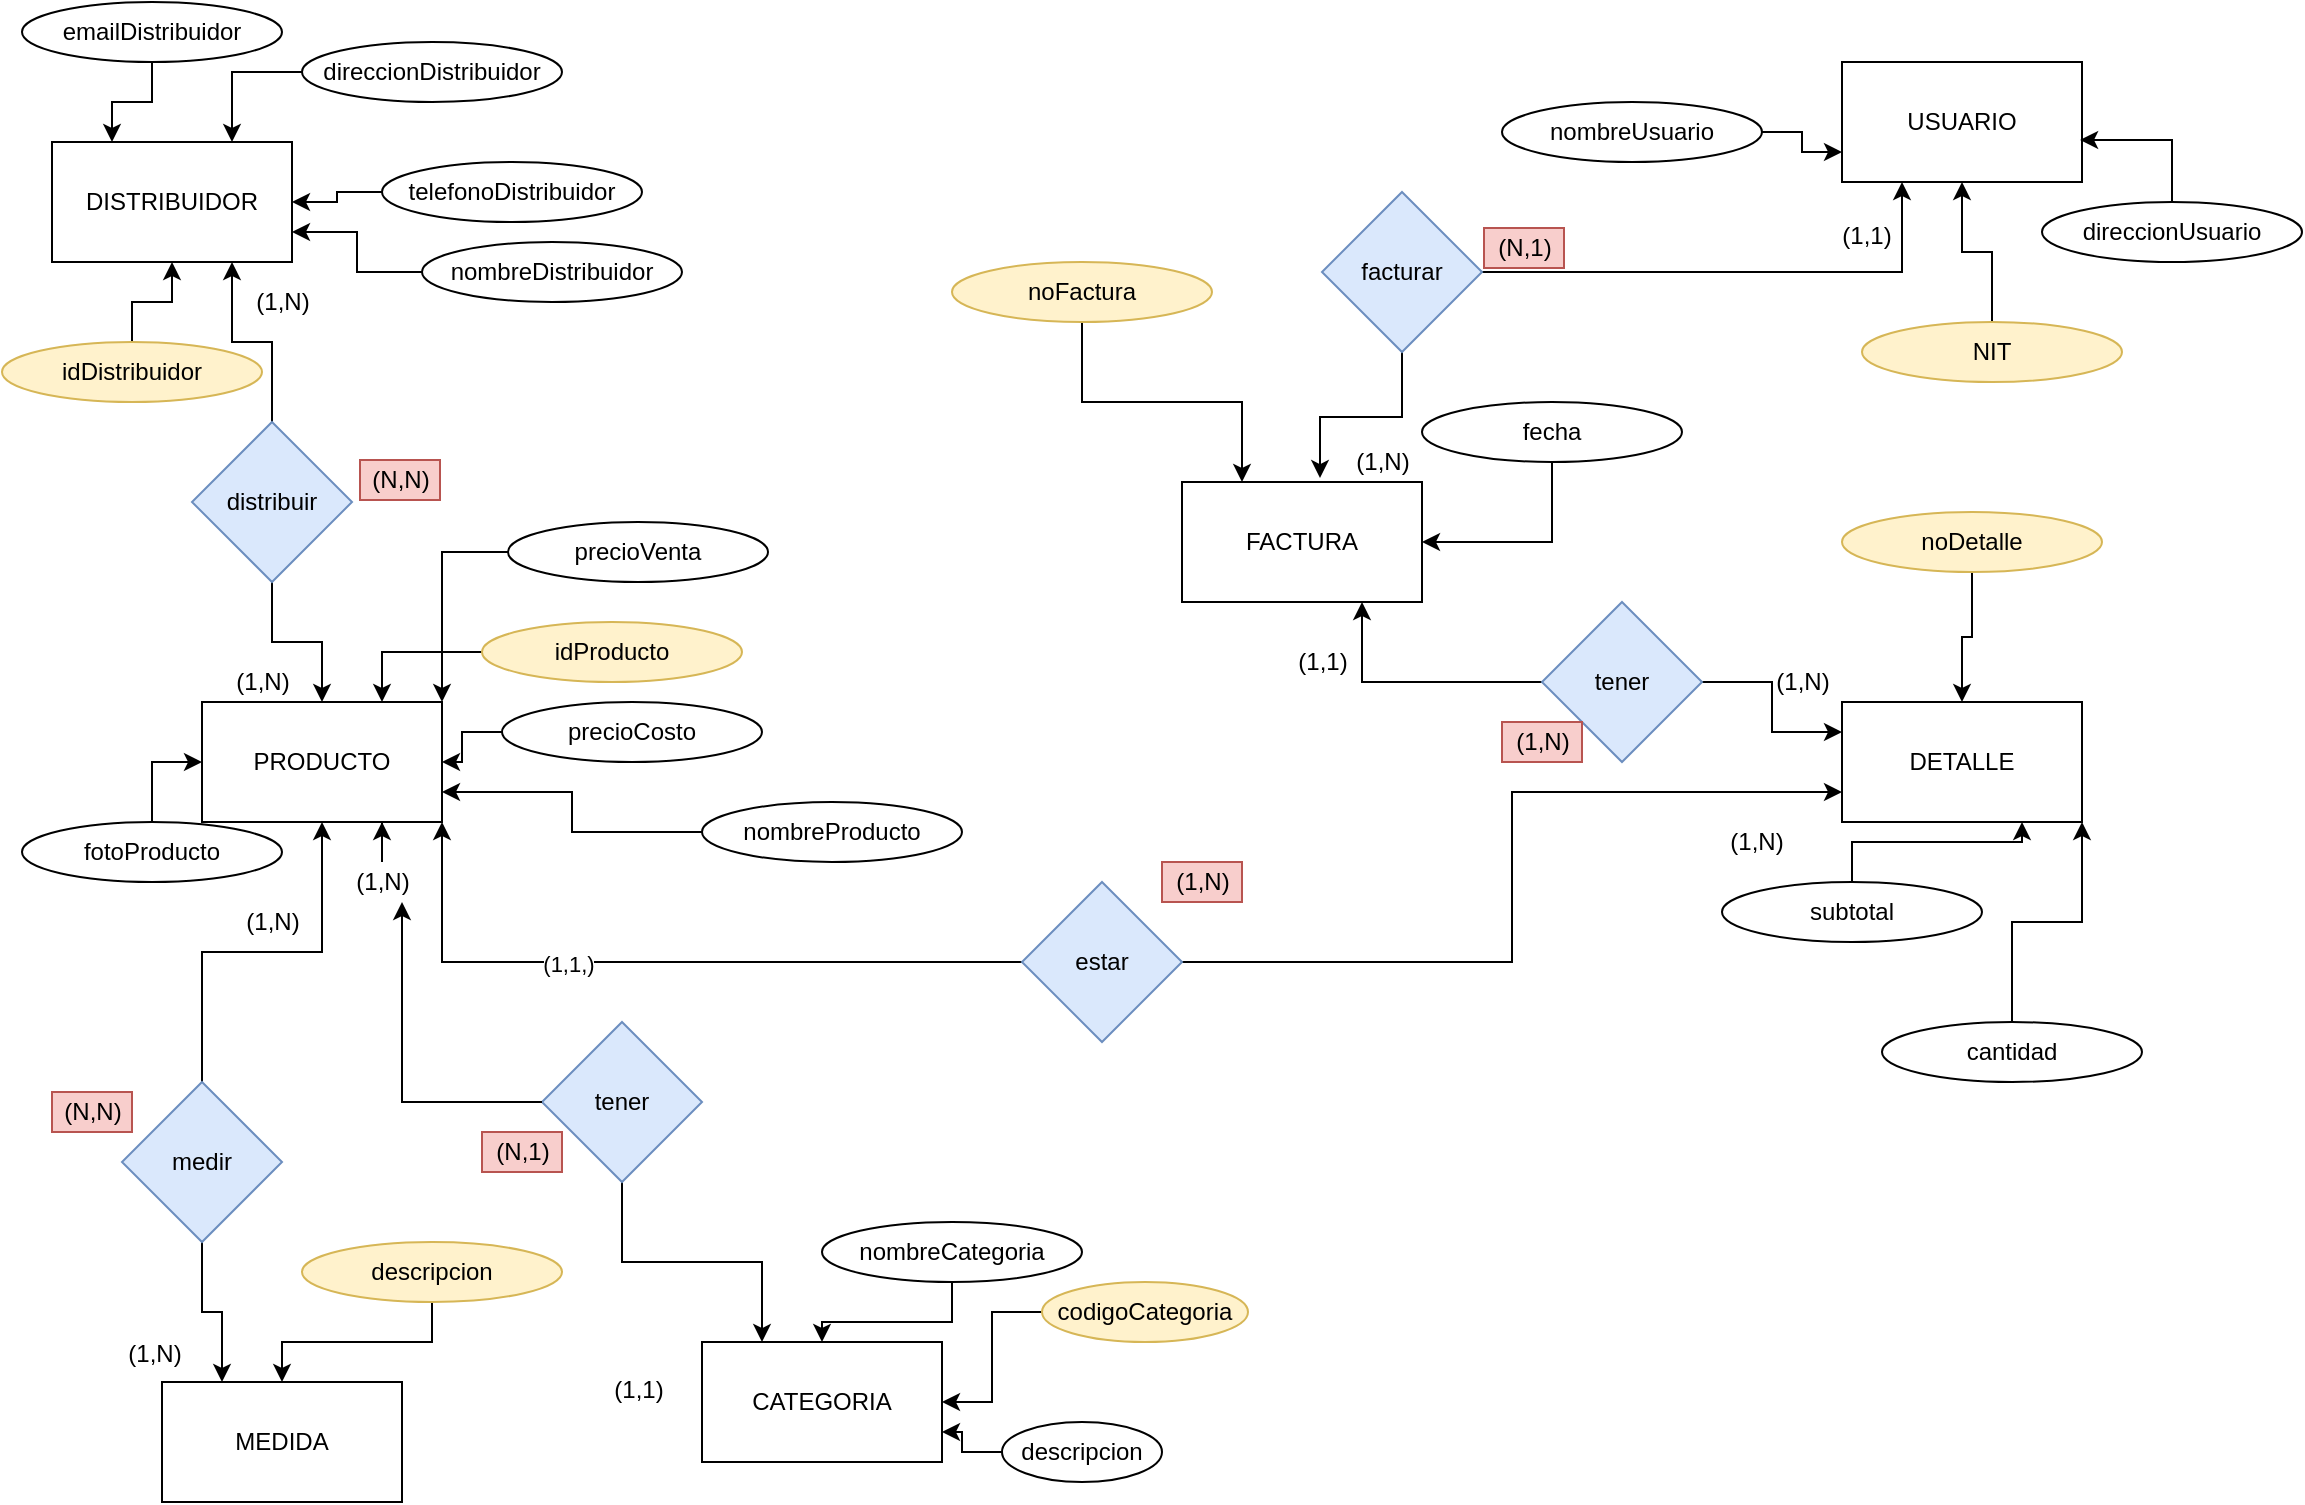<mxfile version="13.3.0" type="device"><diagram id="C5RBs43oDa-KdzZeNtuy" name="Page-1"><mxGraphModel dx="1221" dy="676" grid="1" gridSize="10" guides="1" tooltips="1" connect="1" arrows="1" fold="1" page="1" pageScale="1" pageWidth="1169" pageHeight="827" math="0" shadow="0"><root><mxCell id="WIyWlLk6GJQsqaUBKTNV-0"/><mxCell id="WIyWlLk6GJQsqaUBKTNV-1" parent="WIyWlLk6GJQsqaUBKTNV-0"/><mxCell id="LNZeqGDjm4uS-jRd60WB-1" value="FACTURA" style="rounded=0;whiteSpace=wrap;html=1;" parent="WIyWlLk6GJQsqaUBKTNV-1" vertex="1"><mxGeometry x="590" y="250" width="120" height="60" as="geometry"/></mxCell><mxCell id="LNZeqGDjm4uS-jRd60WB-2" value="MEDIDA" style="rounded=0;whiteSpace=wrap;html=1;" parent="WIyWlLk6GJQsqaUBKTNV-1" vertex="1"><mxGeometry x="80" y="700" width="120" height="60" as="geometry"/></mxCell><mxCell id="LNZeqGDjm4uS-jRd60WB-3" value="DISTRIBUIDOR" style="rounded=0;whiteSpace=wrap;html=1;" parent="WIyWlLk6GJQsqaUBKTNV-1" vertex="1"><mxGeometry x="25" y="80" width="120" height="60" as="geometry"/></mxCell><mxCell id="LNZeqGDjm4uS-jRd60WB-4" value="PRODUCTO" style="rounded=0;whiteSpace=wrap;html=1;" parent="WIyWlLk6GJQsqaUBKTNV-1" vertex="1"><mxGeometry x="100" y="360" width="120" height="60" as="geometry"/></mxCell><mxCell id="LNZeqGDjm4uS-jRd60WB-5" value="&lt;div&gt;CATEGORIA&lt;/div&gt;" style="rounded=0;whiteSpace=wrap;html=1;" parent="WIyWlLk6GJQsqaUBKTNV-1" vertex="1"><mxGeometry x="350" y="680" width="120" height="60" as="geometry"/></mxCell><mxCell id="LNZeqGDjm4uS-jRd60WB-6" value="USUARIO" style="rounded=0;whiteSpace=wrap;html=1;" parent="WIyWlLk6GJQsqaUBKTNV-1" vertex="1"><mxGeometry x="920" y="40" width="120" height="60" as="geometry"/></mxCell><mxCell id="LNZeqGDjm4uS-jRd60WB-7" value="DETALLE" style="rounded=0;whiteSpace=wrap;html=1;" parent="WIyWlLk6GJQsqaUBKTNV-1" vertex="1"><mxGeometry x="920" y="360" width="120" height="60" as="geometry"/></mxCell><mxCell id="LNZeqGDjm4uS-jRd60WB-12" style="edgeStyle=orthogonalEdgeStyle;rounded=0;orthogonalLoop=1;jettySize=auto;html=1;entryX=1;entryY=0.5;entryDx=0;entryDy=0;" parent="WIyWlLk6GJQsqaUBKTNV-1" source="LNZeqGDjm4uS-jRd60WB-8" target="LNZeqGDjm4uS-jRd60WB-5" edge="1"><mxGeometry relative="1" as="geometry"><mxPoint x="480" y="710" as="targetPoint"/></mxGeometry></mxCell><mxCell id="LNZeqGDjm4uS-jRd60WB-8" value="codigoCategoria" style="ellipse;whiteSpace=wrap;html=1;fillColor=#fff2cc;strokeColor=#d6b656;" parent="WIyWlLk6GJQsqaUBKTNV-1" vertex="1"><mxGeometry x="520" y="650" width="103" height="30" as="geometry"/></mxCell><mxCell id="LNZeqGDjm4uS-jRd60WB-11" style="edgeStyle=orthogonalEdgeStyle;rounded=0;orthogonalLoop=1;jettySize=auto;html=1;entryX=1;entryY=0.75;entryDx=0;entryDy=0;" parent="WIyWlLk6GJQsqaUBKTNV-1" source="LNZeqGDjm4uS-jRd60WB-9" target="LNZeqGDjm4uS-jRd60WB-5" edge="1"><mxGeometry relative="1" as="geometry"/></mxCell><mxCell id="LNZeqGDjm4uS-jRd60WB-9" value="descripcion" style="ellipse;whiteSpace=wrap;html=1;" parent="WIyWlLk6GJQsqaUBKTNV-1" vertex="1"><mxGeometry x="500" y="720" width="80" height="30" as="geometry"/></mxCell><mxCell id="LNZeqGDjm4uS-jRd60WB-13" style="edgeStyle=orthogonalEdgeStyle;rounded=0;orthogonalLoop=1;jettySize=auto;html=1;entryX=0.5;entryY=0;entryDx=0;entryDy=0;" parent="WIyWlLk6GJQsqaUBKTNV-1" source="LNZeqGDjm4uS-jRd60WB-10" target="LNZeqGDjm4uS-jRd60WB-5" edge="1"><mxGeometry relative="1" as="geometry"/></mxCell><mxCell id="LNZeqGDjm4uS-jRd60WB-10" value="nombreCategoria" style="ellipse;whiteSpace=wrap;html=1;" parent="WIyWlLk6GJQsqaUBKTNV-1" vertex="1"><mxGeometry x="410" y="620" width="130" height="30" as="geometry"/></mxCell><mxCell id="LNZeqGDjm4uS-jRd60WB-25" style="edgeStyle=orthogonalEdgeStyle;rounded=0;orthogonalLoop=1;jettySize=auto;html=1;entryX=1;entryY=0.75;entryDx=0;entryDy=0;" parent="WIyWlLk6GJQsqaUBKTNV-1" source="LNZeqGDjm4uS-jRd60WB-15" target="LNZeqGDjm4uS-jRd60WB-4" edge="1"><mxGeometry relative="1" as="geometry"/></mxCell><mxCell id="LNZeqGDjm4uS-jRd60WB-15" value="nombreProducto" style="ellipse;whiteSpace=wrap;html=1;" parent="WIyWlLk6GJQsqaUBKTNV-1" vertex="1"><mxGeometry x="350" y="410" width="130" height="30" as="geometry"/></mxCell><mxCell id="LNZeqGDjm4uS-jRd60WB-24" style="edgeStyle=orthogonalEdgeStyle;rounded=0;orthogonalLoop=1;jettySize=auto;html=1;entryX=1;entryY=0.5;entryDx=0;entryDy=0;" parent="WIyWlLk6GJQsqaUBKTNV-1" source="LNZeqGDjm4uS-jRd60WB-16" target="LNZeqGDjm4uS-jRd60WB-4" edge="1"><mxGeometry relative="1" as="geometry"/></mxCell><mxCell id="LNZeqGDjm4uS-jRd60WB-16" value="precioCosto" style="ellipse;whiteSpace=wrap;html=1;" parent="WIyWlLk6GJQsqaUBKTNV-1" vertex="1"><mxGeometry x="250" y="360" width="130" height="30" as="geometry"/></mxCell><mxCell id="LNZeqGDjm4uS-jRd60WB-23" style="edgeStyle=orthogonalEdgeStyle;rounded=0;orthogonalLoop=1;jettySize=auto;html=1;entryX=1;entryY=0;entryDx=0;entryDy=0;" parent="WIyWlLk6GJQsqaUBKTNV-1" source="LNZeqGDjm4uS-jRd60WB-17" target="LNZeqGDjm4uS-jRd60WB-4" edge="1"><mxGeometry relative="1" as="geometry"/></mxCell><mxCell id="LNZeqGDjm4uS-jRd60WB-17" value="precioVenta" style="ellipse;whiteSpace=wrap;html=1;" parent="WIyWlLk6GJQsqaUBKTNV-1" vertex="1"><mxGeometry x="253" y="270" width="130" height="30" as="geometry"/></mxCell><mxCell id="LNZeqGDjm4uS-jRd60WB-21" style="edgeStyle=orthogonalEdgeStyle;rounded=0;orthogonalLoop=1;jettySize=auto;html=1;entryX=0;entryY=0.5;entryDx=0;entryDy=0;" parent="WIyWlLk6GJQsqaUBKTNV-1" source="LNZeqGDjm4uS-jRd60WB-19" target="LNZeqGDjm4uS-jRd60WB-4" edge="1"><mxGeometry relative="1" as="geometry"/></mxCell><mxCell id="LNZeqGDjm4uS-jRd60WB-19" value="fotoProducto" style="ellipse;whiteSpace=wrap;html=1;" parent="WIyWlLk6GJQsqaUBKTNV-1" vertex="1"><mxGeometry x="10" y="420" width="130" height="30" as="geometry"/></mxCell><mxCell id="LNZeqGDjm4uS-jRd60WB-38" style="edgeStyle=orthogonalEdgeStyle;rounded=0;orthogonalLoop=1;jettySize=auto;html=1;entryX=1;entryY=0.75;entryDx=0;entryDy=0;" parent="WIyWlLk6GJQsqaUBKTNV-1" source="LNZeqGDjm4uS-jRd60WB-28" target="LNZeqGDjm4uS-jRd60WB-3" edge="1"><mxGeometry relative="1" as="geometry"/></mxCell><mxCell id="LNZeqGDjm4uS-jRd60WB-28" value="nombreDistribuidor" style="ellipse;whiteSpace=wrap;html=1;" parent="WIyWlLk6GJQsqaUBKTNV-1" vertex="1"><mxGeometry x="210" y="130" width="130" height="30" as="geometry"/></mxCell><mxCell id="LNZeqGDjm4uS-jRd60WB-36" style="edgeStyle=orthogonalEdgeStyle;rounded=0;orthogonalLoop=1;jettySize=auto;html=1;entryX=1;entryY=0.5;entryDx=0;entryDy=0;" parent="WIyWlLk6GJQsqaUBKTNV-1" source="LNZeqGDjm4uS-jRd60WB-29" target="LNZeqGDjm4uS-jRd60WB-3" edge="1"><mxGeometry relative="1" as="geometry"/></mxCell><mxCell id="LNZeqGDjm4uS-jRd60WB-29" value="telefonoDistribuidor" style="ellipse;whiteSpace=wrap;html=1;" parent="WIyWlLk6GJQsqaUBKTNV-1" vertex="1"><mxGeometry x="190" y="90" width="130" height="30" as="geometry"/></mxCell><mxCell id="LNZeqGDjm4uS-jRd60WB-35" style="edgeStyle=orthogonalEdgeStyle;rounded=0;orthogonalLoop=1;jettySize=auto;html=1;entryX=0.75;entryY=0;entryDx=0;entryDy=0;" parent="WIyWlLk6GJQsqaUBKTNV-1" source="LNZeqGDjm4uS-jRd60WB-30" target="LNZeqGDjm4uS-jRd60WB-3" edge="1"><mxGeometry relative="1" as="geometry"/></mxCell><mxCell id="LNZeqGDjm4uS-jRd60WB-30" value="direccionDistribuidor" style="ellipse;whiteSpace=wrap;html=1;" parent="WIyWlLk6GJQsqaUBKTNV-1" vertex="1"><mxGeometry x="150" y="30" width="130" height="30" as="geometry"/></mxCell><mxCell id="LNZeqGDjm4uS-jRd60WB-34" style="edgeStyle=orthogonalEdgeStyle;rounded=0;orthogonalLoop=1;jettySize=auto;html=1;entryX=0.25;entryY=0;entryDx=0;entryDy=0;" parent="WIyWlLk6GJQsqaUBKTNV-1" source="LNZeqGDjm4uS-jRd60WB-31" target="LNZeqGDjm4uS-jRd60WB-3" edge="1"><mxGeometry relative="1" as="geometry"/></mxCell><mxCell id="LNZeqGDjm4uS-jRd60WB-31" value="emailDistribuidor" style="ellipse;whiteSpace=wrap;html=1;" parent="WIyWlLk6GJQsqaUBKTNV-1" vertex="1"><mxGeometry x="10" y="10" width="130" height="30" as="geometry"/></mxCell><mxCell id="LNZeqGDjm4uS-jRd60WB-84" style="edgeStyle=orthogonalEdgeStyle;rounded=0;orthogonalLoop=1;jettySize=auto;html=1;entryX=0.25;entryY=0;entryDx=0;entryDy=0;" parent="WIyWlLk6GJQsqaUBKTNV-1" source="LNZeqGDjm4uS-jRd60WB-32" target="LNZeqGDjm4uS-jRd60WB-1" edge="1"><mxGeometry relative="1" as="geometry"/></mxCell><mxCell id="LNZeqGDjm4uS-jRd60WB-32" value="noFactura" style="ellipse;whiteSpace=wrap;html=1;fillColor=#fff2cc;strokeColor=#d6b656;" parent="WIyWlLk6GJQsqaUBKTNV-1" vertex="1"><mxGeometry x="475" y="140" width="130" height="30" as="geometry"/></mxCell><mxCell id="LNZeqGDjm4uS-jRd60WB-37" style="edgeStyle=orthogonalEdgeStyle;rounded=0;orthogonalLoop=1;jettySize=auto;html=1;" parent="WIyWlLk6GJQsqaUBKTNV-1" source="LNZeqGDjm4uS-jRd60WB-33" target="LNZeqGDjm4uS-jRd60WB-3" edge="1"><mxGeometry relative="1" as="geometry"/></mxCell><mxCell id="LNZeqGDjm4uS-jRd60WB-33" value="idDistribuidor" style="ellipse;whiteSpace=wrap;html=1;fillColor=#fff2cc;strokeColor=#d6b656;" parent="WIyWlLk6GJQsqaUBKTNV-1" vertex="1"><mxGeometry y="180" width="130" height="30" as="geometry"/></mxCell><mxCell id="LNZeqGDjm4uS-jRd60WB-41" style="edgeStyle=orthogonalEdgeStyle;rounded=0;orthogonalLoop=1;jettySize=auto;html=1;entryX=0.5;entryY=0;entryDx=0;entryDy=0;" parent="WIyWlLk6GJQsqaUBKTNV-1" source="LNZeqGDjm4uS-jRd60WB-40" target="LNZeqGDjm4uS-jRd60WB-2" edge="1"><mxGeometry relative="1" as="geometry"/></mxCell><mxCell id="LNZeqGDjm4uS-jRd60WB-40" value="descripcion" style="ellipse;whiteSpace=wrap;html=1;fillColor=#fff2cc;strokeColor=#d6b656;" parent="WIyWlLk6GJQsqaUBKTNV-1" vertex="1"><mxGeometry x="150" y="630" width="130" height="30" as="geometry"/></mxCell><mxCell id="LNZeqGDjm4uS-jRd60WB-46" style="edgeStyle=orthogonalEdgeStyle;rounded=0;orthogonalLoop=1;jettySize=auto;html=1;entryX=1;entryY=0.5;entryDx=0;entryDy=0;" parent="WIyWlLk6GJQsqaUBKTNV-1" source="LNZeqGDjm4uS-jRd60WB-45" target="LNZeqGDjm4uS-jRd60WB-1" edge="1"><mxGeometry relative="1" as="geometry"/></mxCell><mxCell id="LNZeqGDjm4uS-jRd60WB-45" value="fecha" style="ellipse;whiteSpace=wrap;html=1;" parent="WIyWlLk6GJQsqaUBKTNV-1" vertex="1"><mxGeometry x="710" y="210" width="130" height="30" as="geometry"/></mxCell><mxCell id="LNZeqGDjm4uS-jRd60WB-50" style="edgeStyle=orthogonalEdgeStyle;rounded=0;orthogonalLoop=1;jettySize=auto;html=1;" parent="WIyWlLk6GJQsqaUBKTNV-1" source="LNZeqGDjm4uS-jRd60WB-47" target="LNZeqGDjm4uS-jRd60WB-7" edge="1"><mxGeometry relative="1" as="geometry"/></mxCell><mxCell id="LNZeqGDjm4uS-jRd60WB-47" value="noDetalle" style="ellipse;whiteSpace=wrap;html=1;fillColor=#fff2cc;strokeColor=#d6b656;" parent="WIyWlLk6GJQsqaUBKTNV-1" vertex="1"><mxGeometry x="920" y="265" width="130" height="30" as="geometry"/></mxCell><mxCell id="LNZeqGDjm4uS-jRd60WB-49" style="edgeStyle=orthogonalEdgeStyle;rounded=0;orthogonalLoop=1;jettySize=auto;html=1;entryX=0.75;entryY=1;entryDx=0;entryDy=0;" parent="WIyWlLk6GJQsqaUBKTNV-1" source="LNZeqGDjm4uS-jRd60WB-48" target="LNZeqGDjm4uS-jRd60WB-7" edge="1"><mxGeometry relative="1" as="geometry"/></mxCell><mxCell id="LNZeqGDjm4uS-jRd60WB-48" value="subtotal" style="ellipse;whiteSpace=wrap;html=1;" parent="WIyWlLk6GJQsqaUBKTNV-1" vertex="1"><mxGeometry x="860" y="450" width="130" height="30" as="geometry"/></mxCell><mxCell id="LNZeqGDjm4uS-jRd60WB-55" style="edgeStyle=orthogonalEdgeStyle;rounded=0;orthogonalLoop=1;jettySize=auto;html=1;" parent="WIyWlLk6GJQsqaUBKTNV-1" source="LNZeqGDjm4uS-jRd60WB-51" target="LNZeqGDjm4uS-jRd60WB-6" edge="1"><mxGeometry relative="1" as="geometry"/></mxCell><mxCell id="LNZeqGDjm4uS-jRd60WB-51" value="NIT" style="ellipse;whiteSpace=wrap;html=1;fillColor=#fff2cc;strokeColor=#d6b656;" parent="WIyWlLk6GJQsqaUBKTNV-1" vertex="1"><mxGeometry x="930" y="170" width="130" height="30" as="geometry"/></mxCell><mxCell id="LNZeqGDjm4uS-jRd60WB-56" style="edgeStyle=orthogonalEdgeStyle;rounded=0;orthogonalLoop=1;jettySize=auto;html=1;entryX=0;entryY=0.75;entryDx=0;entryDy=0;" parent="WIyWlLk6GJQsqaUBKTNV-1" source="LNZeqGDjm4uS-jRd60WB-52" target="LNZeqGDjm4uS-jRd60WB-6" edge="1"><mxGeometry relative="1" as="geometry"/></mxCell><mxCell id="LNZeqGDjm4uS-jRd60WB-52" value="nombreUsuario" style="ellipse;whiteSpace=wrap;html=1;" parent="WIyWlLk6GJQsqaUBKTNV-1" vertex="1"><mxGeometry x="750" y="60" width="130" height="30" as="geometry"/></mxCell><mxCell id="LNZeqGDjm4uS-jRd60WB-54" style="edgeStyle=orthogonalEdgeStyle;rounded=0;orthogonalLoop=1;jettySize=auto;html=1;entryX=0.992;entryY=0.65;entryDx=0;entryDy=0;entryPerimeter=0;" parent="WIyWlLk6GJQsqaUBKTNV-1" source="LNZeqGDjm4uS-jRd60WB-53" target="LNZeqGDjm4uS-jRd60WB-6" edge="1"><mxGeometry relative="1" as="geometry"/></mxCell><mxCell id="LNZeqGDjm4uS-jRd60WB-53" value="direccionUsuario" style="ellipse;whiteSpace=wrap;html=1;" parent="WIyWlLk6GJQsqaUBKTNV-1" vertex="1"><mxGeometry x="1020" y="110" width="130" height="30" as="geometry"/></mxCell><mxCell id="LNZeqGDjm4uS-jRd60WB-58" style="edgeStyle=orthogonalEdgeStyle;rounded=0;orthogonalLoop=1;jettySize=auto;html=1;entryX=0.75;entryY=1;entryDx=0;entryDy=0;" parent="WIyWlLk6GJQsqaUBKTNV-1" source="LNZeqGDjm4uS-jRd60WB-57" target="LNZeqGDjm4uS-jRd60WB-3" edge="1"><mxGeometry relative="1" as="geometry"/></mxCell><mxCell id="LNZeqGDjm4uS-jRd60WB-59" style="edgeStyle=orthogonalEdgeStyle;rounded=0;orthogonalLoop=1;jettySize=auto;html=1;entryX=0.5;entryY=0;entryDx=0;entryDy=0;" parent="WIyWlLk6GJQsqaUBKTNV-1" source="LNZeqGDjm4uS-jRd60WB-57" target="LNZeqGDjm4uS-jRd60WB-4" edge="1"><mxGeometry relative="1" as="geometry"/></mxCell><mxCell id="LNZeqGDjm4uS-jRd60WB-57" value="distribuir" style="rhombus;whiteSpace=wrap;html=1;fillColor=#dae8fc;strokeColor=#6c8ebf;" parent="WIyWlLk6GJQsqaUBKTNV-1" vertex="1"><mxGeometry x="95" y="220" width="80" height="80" as="geometry"/></mxCell><mxCell id="LNZeqGDjm4uS-jRd60WB-62" style="edgeStyle=orthogonalEdgeStyle;rounded=0;orthogonalLoop=1;jettySize=auto;html=1;entryX=0.25;entryY=0;entryDx=0;entryDy=0;" parent="WIyWlLk6GJQsqaUBKTNV-1" source="LNZeqGDjm4uS-jRd60WB-61" target="LNZeqGDjm4uS-jRd60WB-5" edge="1"><mxGeometry relative="1" as="geometry"/></mxCell><mxCell id="LNZeqGDjm4uS-jRd60WB-63" style="edgeStyle=orthogonalEdgeStyle;rounded=0;orthogonalLoop=1;jettySize=auto;html=1;entryX=0.75;entryY=1;entryDx=0;entryDy=0;" parent="WIyWlLk6GJQsqaUBKTNV-1" source="LNZeqGDjm4uS-jRd60WB-66" target="LNZeqGDjm4uS-jRd60WB-4" edge="1"><mxGeometry relative="1" as="geometry"/></mxCell><mxCell id="LNZeqGDjm4uS-jRd60WB-61" value="tener" style="rhombus;whiteSpace=wrap;html=1;fillColor=#dae8fc;strokeColor=#6c8ebf;" parent="WIyWlLk6GJQsqaUBKTNV-1" vertex="1"><mxGeometry x="270" y="520" width="80" height="80" as="geometry"/></mxCell><mxCell id="LNZeqGDjm4uS-jRd60WB-65" style="edgeStyle=orthogonalEdgeStyle;rounded=0;orthogonalLoop=1;jettySize=auto;html=1;entryX=0.75;entryY=0;entryDx=0;entryDy=0;" parent="WIyWlLk6GJQsqaUBKTNV-1" source="LNZeqGDjm4uS-jRd60WB-64" target="LNZeqGDjm4uS-jRd60WB-4" edge="1"><mxGeometry relative="1" as="geometry"/></mxCell><mxCell id="LNZeqGDjm4uS-jRd60WB-64" value="idProducto" style="ellipse;whiteSpace=wrap;html=1;fillColor=#fff2cc;strokeColor=#d6b656;" parent="WIyWlLk6GJQsqaUBKTNV-1" vertex="1"><mxGeometry x="240" y="320" width="130" height="30" as="geometry"/></mxCell><mxCell id="LNZeqGDjm4uS-jRd60WB-67" value="(1,1)" style="text;html=1;align=center;verticalAlign=middle;resizable=0;points=[];autosize=1;" parent="WIyWlLk6GJQsqaUBKTNV-1" vertex="1"><mxGeometry x="298" y="694" width="40" height="20" as="geometry"/></mxCell><mxCell id="LNZeqGDjm4uS-jRd60WB-68" value="(N,1)" style="text;html=1;align=center;verticalAlign=middle;resizable=0;points=[];autosize=1;fillColor=#f8cecc;strokeColor=#b85450;" parent="WIyWlLk6GJQsqaUBKTNV-1" vertex="1"><mxGeometry x="240" y="575" width="40" height="20" as="geometry"/></mxCell><mxCell id="LNZeqGDjm4uS-jRd60WB-69" value="(1,N)" style="text;html=1;align=center;verticalAlign=middle;resizable=0;points=[];autosize=1;" parent="WIyWlLk6GJQsqaUBKTNV-1" vertex="1"><mxGeometry x="110" y="340" width="40" height="20" as="geometry"/></mxCell><mxCell id="LNZeqGDjm4uS-jRd60WB-70" value="(1,N)" style="text;html=1;align=center;verticalAlign=middle;resizable=0;points=[];autosize=1;" parent="WIyWlLk6GJQsqaUBKTNV-1" vertex="1"><mxGeometry x="120" y="150" width="40" height="20" as="geometry"/></mxCell><mxCell id="LNZeqGDjm4uS-jRd60WB-71" value="(N,N)" style="text;html=1;align=center;verticalAlign=middle;resizable=0;points=[];autosize=1;fillColor=#f8cecc;strokeColor=#b85450;" parent="WIyWlLk6GJQsqaUBKTNV-1" vertex="1"><mxGeometry x="179" y="239" width="40" height="20" as="geometry"/></mxCell><mxCell id="LNZeqGDjm4uS-jRd60WB-73" style="edgeStyle=orthogonalEdgeStyle;rounded=0;orthogonalLoop=1;jettySize=auto;html=1;" parent="WIyWlLk6GJQsqaUBKTNV-1" source="LNZeqGDjm4uS-jRd60WB-72" target="LNZeqGDjm4uS-jRd60WB-4" edge="1"><mxGeometry relative="1" as="geometry"/></mxCell><mxCell id="LNZeqGDjm4uS-jRd60WB-74" style="edgeStyle=orthogonalEdgeStyle;rounded=0;orthogonalLoop=1;jettySize=auto;html=1;entryX=0.25;entryY=0;entryDx=0;entryDy=0;" parent="WIyWlLk6GJQsqaUBKTNV-1" source="LNZeqGDjm4uS-jRd60WB-72" target="LNZeqGDjm4uS-jRd60WB-2" edge="1"><mxGeometry relative="1" as="geometry"/></mxCell><mxCell id="LNZeqGDjm4uS-jRd60WB-72" value="medir" style="rhombus;whiteSpace=wrap;html=1;fillColor=#dae8fc;strokeColor=#6c8ebf;" parent="WIyWlLk6GJQsqaUBKTNV-1" vertex="1"><mxGeometry x="60" y="550" width="80" height="80" as="geometry"/></mxCell><mxCell id="LNZeqGDjm4uS-jRd60WB-75" value="(1,N)" style="text;html=1;align=center;verticalAlign=middle;resizable=0;points=[];autosize=1;" parent="WIyWlLk6GJQsqaUBKTNV-1" vertex="1"><mxGeometry x="56" y="676" width="40" height="20" as="geometry"/></mxCell><mxCell id="LNZeqGDjm4uS-jRd60WB-76" value="(N,N)" style="text;html=1;align=center;verticalAlign=middle;resizable=0;points=[];autosize=1;fillColor=#f8cecc;strokeColor=#b85450;" parent="WIyWlLk6GJQsqaUBKTNV-1" vertex="1"><mxGeometry x="25" y="555" width="40" height="20" as="geometry"/></mxCell><mxCell id="LNZeqGDjm4uS-jRd60WB-77" value="(1,N)" style="text;html=1;align=center;verticalAlign=middle;resizable=0;points=[];autosize=1;" parent="WIyWlLk6GJQsqaUBKTNV-1" vertex="1"><mxGeometry x="115" y="460" width="40" height="20" as="geometry"/></mxCell><mxCell id="LNZeqGDjm4uS-jRd60WB-79" style="edgeStyle=orthogonalEdgeStyle;rounded=0;orthogonalLoop=1;jettySize=auto;html=1;entryX=0;entryY=0.25;entryDx=0;entryDy=0;" parent="WIyWlLk6GJQsqaUBKTNV-1" source="LNZeqGDjm4uS-jRd60WB-78" target="LNZeqGDjm4uS-jRd60WB-7" edge="1"><mxGeometry relative="1" as="geometry"/></mxCell><mxCell id="LNZeqGDjm4uS-jRd60WB-80" style="edgeStyle=orthogonalEdgeStyle;rounded=0;orthogonalLoop=1;jettySize=auto;html=1;entryX=0.75;entryY=1;entryDx=0;entryDy=0;" parent="WIyWlLk6GJQsqaUBKTNV-1" source="LNZeqGDjm4uS-jRd60WB-78" target="LNZeqGDjm4uS-jRd60WB-1" edge="1"><mxGeometry relative="1" as="geometry"/></mxCell><mxCell id="LNZeqGDjm4uS-jRd60WB-78" value="tener" style="rhombus;whiteSpace=wrap;html=1;fillColor=#dae8fc;strokeColor=#6c8ebf;" parent="WIyWlLk6GJQsqaUBKTNV-1" vertex="1"><mxGeometry x="770" y="310" width="80" height="80" as="geometry"/></mxCell><mxCell id="LNZeqGDjm4uS-jRd60WB-81" value="(1,N)" style="text;html=1;align=center;verticalAlign=middle;resizable=0;points=[];autosize=1;" parent="WIyWlLk6GJQsqaUBKTNV-1" vertex="1"><mxGeometry x="880" y="340" width="40" height="20" as="geometry"/></mxCell><mxCell id="LNZeqGDjm4uS-jRd60WB-82" value="(1,N)" style="text;html=1;align=center;verticalAlign=middle;resizable=0;points=[];autosize=1;fillColor=#f8cecc;strokeColor=#b85450;" parent="WIyWlLk6GJQsqaUBKTNV-1" vertex="1"><mxGeometry x="750" y="370" width="40" height="20" as="geometry"/></mxCell><mxCell id="LNZeqGDjm4uS-jRd60WB-83" value="(1,1)" style="text;html=1;align=center;verticalAlign=middle;resizable=0;points=[];autosize=1;" parent="WIyWlLk6GJQsqaUBKTNV-1" vertex="1"><mxGeometry x="640" y="330" width="40" height="20" as="geometry"/></mxCell><mxCell id="LNZeqGDjm4uS-jRd60WB-86" style="edgeStyle=orthogonalEdgeStyle;rounded=0;orthogonalLoop=1;jettySize=auto;html=1;entryX=0.575;entryY=-0.033;entryDx=0;entryDy=0;entryPerimeter=0;" parent="WIyWlLk6GJQsqaUBKTNV-1" source="LNZeqGDjm4uS-jRd60WB-85" target="LNZeqGDjm4uS-jRd60WB-1" edge="1"><mxGeometry relative="1" as="geometry"/></mxCell><mxCell id="LNZeqGDjm4uS-jRd60WB-87" style="edgeStyle=orthogonalEdgeStyle;rounded=0;orthogonalLoop=1;jettySize=auto;html=1;entryX=0.25;entryY=1;entryDx=0;entryDy=0;" parent="WIyWlLk6GJQsqaUBKTNV-1" source="LNZeqGDjm4uS-jRd60WB-85" target="LNZeqGDjm4uS-jRd60WB-6" edge="1"><mxGeometry relative="1" as="geometry"/></mxCell><mxCell id="LNZeqGDjm4uS-jRd60WB-85" value="facturar" style="rhombus;whiteSpace=wrap;html=1;fillColor=#dae8fc;strokeColor=#6c8ebf;" parent="WIyWlLk6GJQsqaUBKTNV-1" vertex="1"><mxGeometry x="660" y="105" width="80" height="80" as="geometry"/></mxCell><mxCell id="LNZeqGDjm4uS-jRd60WB-88" value="(1,1)" style="text;html=1;align=center;verticalAlign=middle;resizable=0;points=[];autosize=1;" parent="WIyWlLk6GJQsqaUBKTNV-1" vertex="1"><mxGeometry x="912" y="117" width="40" height="20" as="geometry"/></mxCell><mxCell id="LNZeqGDjm4uS-jRd60WB-89" value="(1,N)" style="text;html=1;align=center;verticalAlign=middle;resizable=0;points=[];autosize=1;" parent="WIyWlLk6GJQsqaUBKTNV-1" vertex="1"><mxGeometry x="670" y="230" width="40" height="20" as="geometry"/></mxCell><mxCell id="LNZeqGDjm4uS-jRd60WB-90" value="(N,1)" style="text;html=1;align=center;verticalAlign=middle;resizable=0;points=[];autosize=1;fillColor=#f8cecc;strokeColor=#b85450;" parent="WIyWlLk6GJQsqaUBKTNV-1" vertex="1"><mxGeometry x="741" y="123" width="40" height="20" as="geometry"/></mxCell><mxCell id="LNZeqGDjm4uS-jRd60WB-92" style="edgeStyle=orthogonalEdgeStyle;rounded=0;orthogonalLoop=1;jettySize=auto;html=1;entryX=0;entryY=0.75;entryDx=0;entryDy=0;" parent="WIyWlLk6GJQsqaUBKTNV-1" source="LNZeqGDjm4uS-jRd60WB-91" target="LNZeqGDjm4uS-jRd60WB-7" edge="1"><mxGeometry relative="1" as="geometry"/></mxCell><mxCell id="LNZeqGDjm4uS-jRd60WB-93" style="edgeStyle=orthogonalEdgeStyle;rounded=0;orthogonalLoop=1;jettySize=auto;html=1;entryX=1;entryY=1;entryDx=0;entryDy=0;" parent="WIyWlLk6GJQsqaUBKTNV-1" source="LNZeqGDjm4uS-jRd60WB-91" target="LNZeqGDjm4uS-jRd60WB-4" edge="1"><mxGeometry relative="1" as="geometry"/></mxCell><mxCell id="LNZeqGDjm4uS-jRd60WB-98" value="(1,1,)" style="edgeLabel;html=1;align=center;verticalAlign=middle;resizable=0;points=[];" parent="LNZeqGDjm4uS-jRd60WB-93" vertex="1" connectable="0"><mxGeometry x="0.264" y="1" relative="1" as="geometry"><mxPoint as="offset"/></mxGeometry></mxCell><mxCell id="LNZeqGDjm4uS-jRd60WB-91" value="estar" style="rhombus;whiteSpace=wrap;html=1;fillColor=#dae8fc;strokeColor=#6c8ebf;" parent="WIyWlLk6GJQsqaUBKTNV-1" vertex="1"><mxGeometry x="510" y="450" width="80" height="80" as="geometry"/></mxCell><mxCell id="LNZeqGDjm4uS-jRd60WB-66" value="(1,N)" style="text;html=1;align=center;verticalAlign=middle;resizable=0;points=[];autosize=1;" parent="WIyWlLk6GJQsqaUBKTNV-1" vertex="1"><mxGeometry x="170" y="440" width="40" height="20" as="geometry"/></mxCell><mxCell id="LNZeqGDjm4uS-jRd60WB-94" style="edgeStyle=orthogonalEdgeStyle;rounded=0;orthogonalLoop=1;jettySize=auto;html=1;entryX=0.75;entryY=1;entryDx=0;entryDy=0;" parent="WIyWlLk6GJQsqaUBKTNV-1" source="LNZeqGDjm4uS-jRd60WB-61" target="LNZeqGDjm4uS-jRd60WB-66" edge="1"><mxGeometry relative="1" as="geometry"><mxPoint x="270" y="560" as="sourcePoint"/><mxPoint x="190" y="420" as="targetPoint"/></mxGeometry></mxCell><mxCell id="LNZeqGDjm4uS-jRd60WB-95" value="(1,N)" style="text;html=1;align=center;verticalAlign=middle;resizable=0;points=[];autosize=1;" parent="WIyWlLk6GJQsqaUBKTNV-1" vertex="1"><mxGeometry x="857" y="420" width="40" height="20" as="geometry"/></mxCell><mxCell id="LNZeqGDjm4uS-jRd60WB-97" value="(1,N)" style="text;html=1;align=center;verticalAlign=middle;resizable=0;points=[];autosize=1;fillColor=#f8cecc;strokeColor=#b85450;" parent="WIyWlLk6GJQsqaUBKTNV-1" vertex="1"><mxGeometry x="580" y="440" width="40" height="20" as="geometry"/></mxCell><mxCell id="CTG9a0Tuj2KaGUAS2PCE-1" style="edgeStyle=orthogonalEdgeStyle;rounded=0;orthogonalLoop=1;jettySize=auto;html=1;entryX=1;entryY=1;entryDx=0;entryDy=0;" edge="1" parent="WIyWlLk6GJQsqaUBKTNV-1" source="CTG9a0Tuj2KaGUAS2PCE-0" target="LNZeqGDjm4uS-jRd60WB-7"><mxGeometry relative="1" as="geometry"/></mxCell><mxCell id="CTG9a0Tuj2KaGUAS2PCE-0" value="cantidad" style="ellipse;whiteSpace=wrap;html=1;" vertex="1" parent="WIyWlLk6GJQsqaUBKTNV-1"><mxGeometry x="940" y="520" width="130" height="30" as="geometry"/></mxCell></root></mxGraphModel></diagram></mxfile>